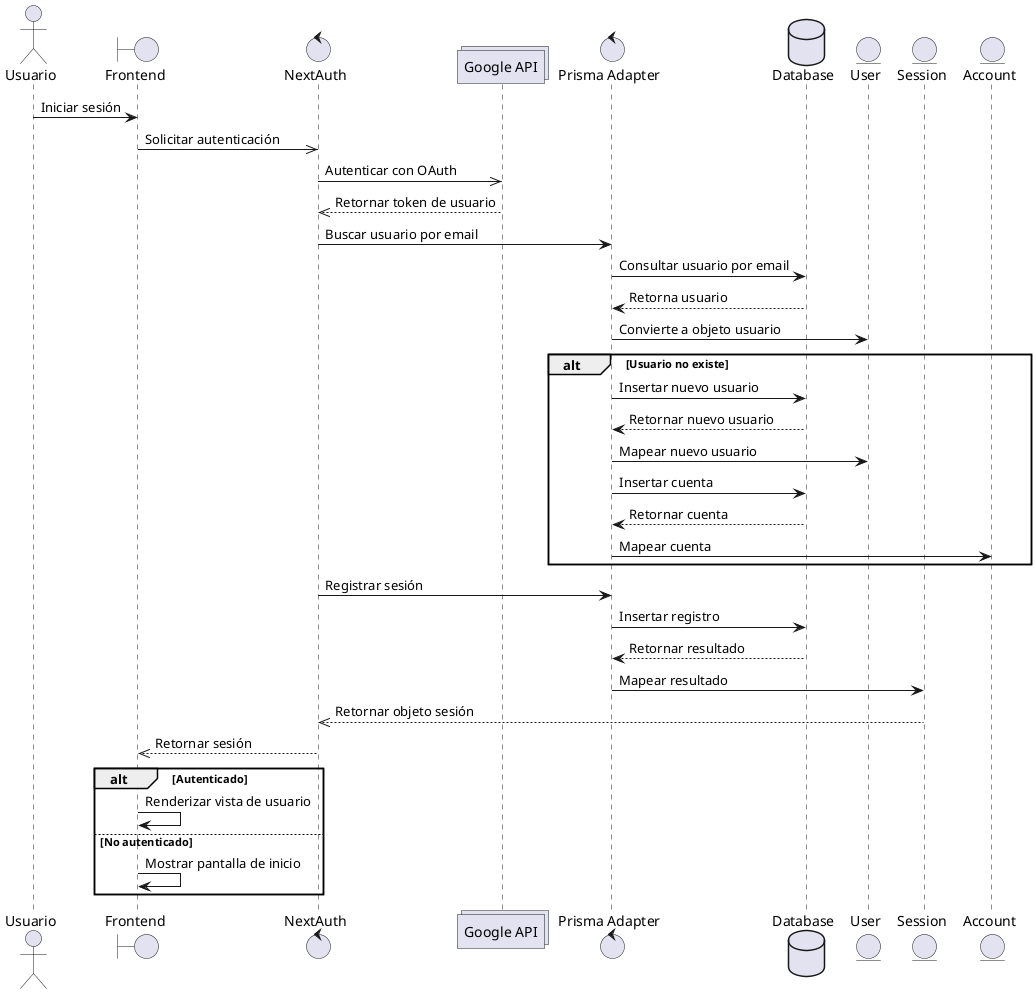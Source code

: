 @startuml

actor Usuario
boundary "Frontend" as Frontend
control NextAuth
collections "Google API" as GoogleAPI
control "Prisma Adapter" as Prisma
database Database

entity "User" as User
entity "Session" as Session
entity "Account" as Account

Usuario -> Frontend: Iniciar sesión
Frontend ->> NextAuth: Solicitar autenticación
NextAuth ->> GoogleAPI: Autenticar con OAuth
GoogleAPI -->> NextAuth: Retornar token de usuario
NextAuth -> Prisma: Buscar usuario por email
Prisma -> Database: Consultar usuario por email
Database --> Prisma: Retorna usuario
Prisma -> User: Convierte a objeto usuario

alt Usuario no existe
    Prisma -> Database: Insertar nuevo usuario
    Database --> Prisma: Retornar nuevo usuario
    Prisma -> User: Mapear nuevo usuario
    Prisma -> Database: Insertar cuenta
    Database --> Prisma: Retornar cuenta
    Prisma -> Account: Mapear cuenta
end

NextAuth -> Prisma: Registrar sesión
Prisma -> Database: Insertar registro
Database --> Prisma: Retornar resultado
Prisma -> Session: Mapear resultado
Session -->> NextAuth: Retornar objeto sesión
NextAuth -->> Frontend: Retornar sesión

alt Autenticado
    Frontend -> Frontend: Renderizar vista de usuario
else No autenticado
    Frontend -> Frontend: Mostrar pantalla de inicio
end

@enduml
